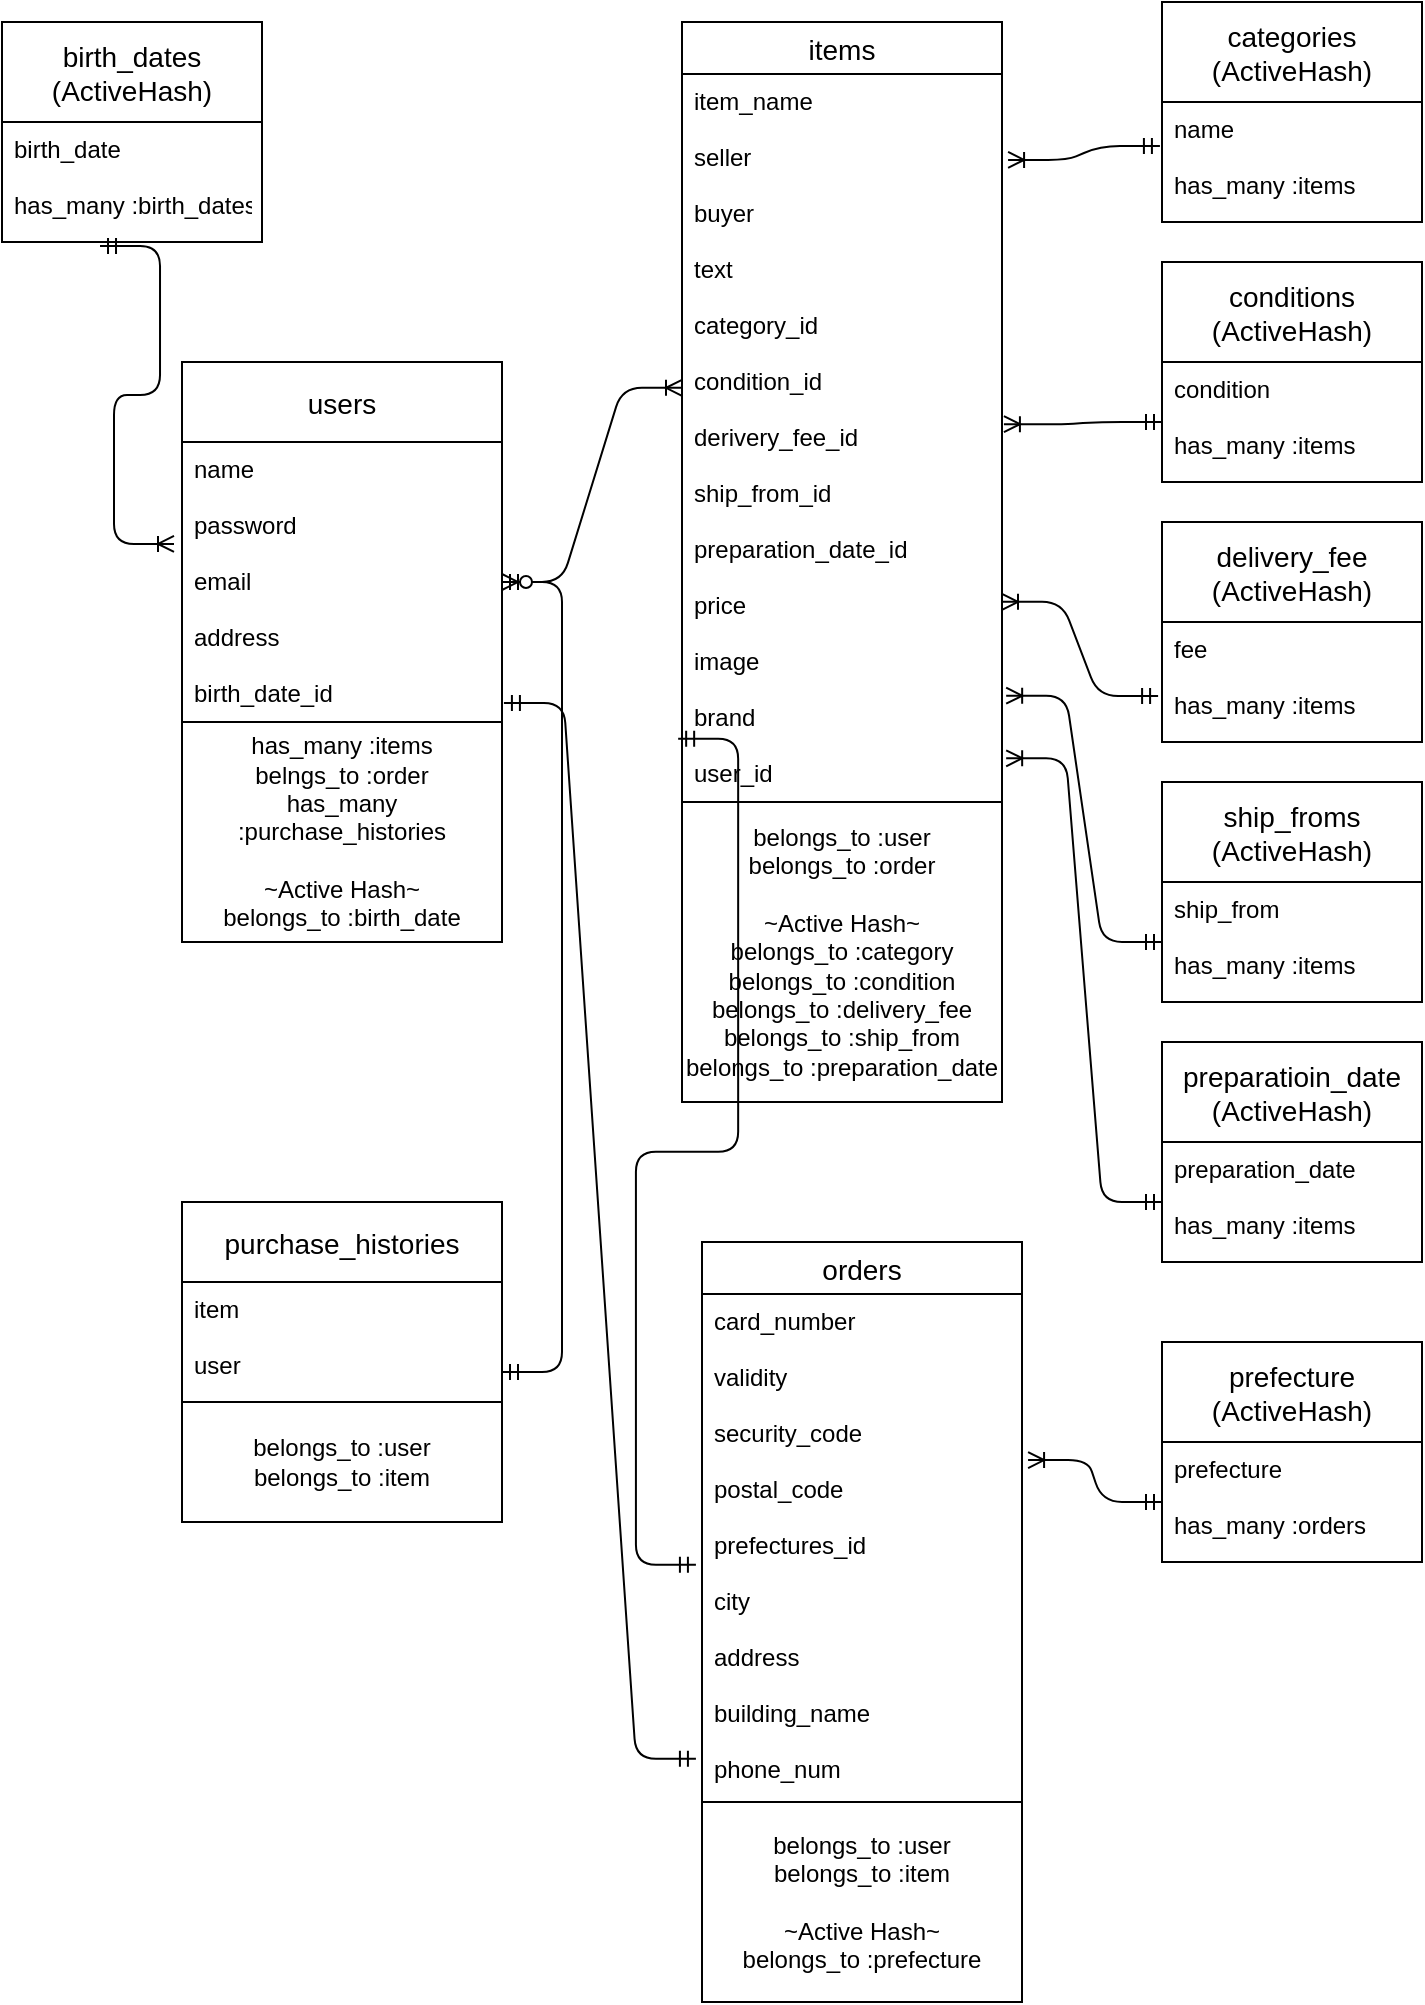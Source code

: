 <mxfile>
    <diagram id="REbtkltuEE52UCZA4KB4" name="ページ1">
        <mxGraphModel dx="761" dy="680" grid="1" gridSize="10" guides="1" tooltips="1" connect="1" arrows="1" fold="1" page="1" pageScale="1" pageWidth="827" pageHeight="1169" math="0" shadow="0">
            <root>
                <mxCell id="0"/>
                <mxCell id="1" parent="0"/>
                <mxCell id="2" value="birth_dates&#10;(ActiveHash)" style="swimlane;fontStyle=0;childLayout=stackLayout;horizontal=1;startSize=50;horizontalStack=0;resizeParent=1;resizeParentMax=0;resizeLast=0;collapsible=1;marginBottom=0;align=center;fontSize=14;" parent="1" vertex="1">
                    <mxGeometry x="10" y="50" width="130" height="110" as="geometry">
                        <mxRectangle x="10" y="50" width="110" height="40" as="alternateBounds"/>
                    </mxGeometry>
                </mxCell>
                <mxCell id="3" value="birth_date&#10;&#10;has_many :birth_dates&#10;" style="text;strokeColor=none;fillColor=none;spacingLeft=4;spacingRight=4;overflow=hidden;rotatable=0;points=[[0,0.5],[1,0.5]];portConstraint=eastwest;fontSize=12;" parent="2" vertex="1">
                    <mxGeometry y="50" width="130" height="60" as="geometry"/>
                </mxCell>
                <mxCell id="6" value="users" style="swimlane;fontStyle=0;childLayout=stackLayout;horizontal=1;startSize=40;horizontalStack=0;resizeParent=1;resizeParentMax=0;resizeLast=0;collapsible=1;marginBottom=0;align=center;fontSize=14;" parent="1" vertex="1">
                    <mxGeometry x="100" y="220" width="160" height="180" as="geometry"/>
                </mxCell>
                <mxCell id="7" value="name&#10;&#10;password&#10;&#10;email&#10;&#10;address&#10;&#10;birth_date_id&#10;" style="text;strokeColor=none;fillColor=none;spacingLeft=4;spacingRight=4;overflow=hidden;rotatable=0;points=[[0,0.5],[1,0.5]];portConstraint=eastwest;fontSize=12;" parent="6" vertex="1">
                    <mxGeometry y="40" width="160" height="140" as="geometry"/>
                </mxCell>
                <mxCell id="10" value="has_many :items&lt;br&gt;belngs_to :order&lt;br&gt;has_many :purchase_histories&lt;br&gt;&lt;br&gt;~Active Hash~&lt;br&gt;belongs_to :birth_date" style="whiteSpace=wrap;html=1;align=center;" parent="1" vertex="1">
                    <mxGeometry x="100" y="400" width="160" height="110" as="geometry"/>
                </mxCell>
                <mxCell id="11" value="items" style="swimlane;fontStyle=0;childLayout=stackLayout;horizontal=1;startSize=26;horizontalStack=0;resizeParent=1;resizeParentMax=0;resizeLast=0;collapsible=1;marginBottom=0;align=center;fontSize=14;" parent="1" vertex="1">
                    <mxGeometry x="350" y="50" width="160" height="390" as="geometry"/>
                </mxCell>
                <mxCell id="12" value="item_name&#10;&#10;seller&#10;&#10;buyer&#10;&#10;text&#10;&#10;category_id&#10;&#10;condition_id&#10;&#10;derivery_fee_id&#10;&#10;ship_from_id&#10;&#10;preparation_date_id&#10;&#10;price&#10;&#10;image&#10;&#10;brand&#10;&#10;user_id&#10;" style="text;strokeColor=none;fillColor=none;spacingLeft=4;spacingRight=4;overflow=hidden;rotatable=0;points=[[0,0.5],[1,0.5]];portConstraint=eastwest;fontSize=12;" parent="11" vertex="1">
                    <mxGeometry y="26" width="160" height="364" as="geometry"/>
                </mxCell>
                <mxCell id="15" value="belongs_to :user&lt;br&gt;belongs_to :order&lt;br&gt;&lt;br&gt;~Active Hash~&lt;br&gt;belongs_to :category&lt;br&gt;belongs_to :condition&lt;br&gt;belongs_to :delivery_fee&lt;br&gt;belongs_to :ship_from&lt;br&gt;belongs_to :preparation_date" style="whiteSpace=wrap;html=1;align=center;" parent="1" vertex="1">
                    <mxGeometry x="350" y="440" width="160" height="150" as="geometry"/>
                </mxCell>
                <mxCell id="16" value="categories&#10;(ActiveHash)" style="swimlane;fontStyle=0;childLayout=stackLayout;horizontal=1;startSize=50;horizontalStack=0;resizeParent=1;resizeParentMax=0;resizeLast=0;collapsible=1;marginBottom=0;align=center;fontSize=14;" parent="1" vertex="1">
                    <mxGeometry x="590" y="40" width="130" height="110" as="geometry">
                        <mxRectangle x="10" y="50" width="110" height="40" as="alternateBounds"/>
                    </mxGeometry>
                </mxCell>
                <mxCell id="17" value="name&#10;&#10;has_many :items&#10;" style="text;strokeColor=none;fillColor=none;spacingLeft=4;spacingRight=4;overflow=hidden;rotatable=0;points=[[0,0.5],[1,0.5]];portConstraint=eastwest;fontSize=12;" parent="16" vertex="1">
                    <mxGeometry y="50" width="130" height="60" as="geometry"/>
                </mxCell>
                <mxCell id="18" value="conditions&#10;(ActiveHash)" style="swimlane;fontStyle=0;childLayout=stackLayout;horizontal=1;startSize=50;horizontalStack=0;resizeParent=1;resizeParentMax=0;resizeLast=0;collapsible=1;marginBottom=0;align=center;fontSize=14;" parent="1" vertex="1">
                    <mxGeometry x="590" y="170" width="130" height="110" as="geometry">
                        <mxRectangle x="10" y="50" width="110" height="40" as="alternateBounds"/>
                    </mxGeometry>
                </mxCell>
                <mxCell id="19" value="condition&#10;&#10;has_many :items&#10;" style="text;strokeColor=none;fillColor=none;spacingLeft=4;spacingRight=4;overflow=hidden;rotatable=0;points=[[0,0.5],[1,0.5]];portConstraint=eastwest;fontSize=12;" parent="18" vertex="1">
                    <mxGeometry y="50" width="130" height="60" as="geometry"/>
                </mxCell>
                <mxCell id="20" value="delivery_fee&#10;(ActiveHash)" style="swimlane;fontStyle=0;childLayout=stackLayout;horizontal=1;startSize=50;horizontalStack=0;resizeParent=1;resizeParentMax=0;resizeLast=0;collapsible=1;marginBottom=0;align=center;fontSize=14;" parent="1" vertex="1">
                    <mxGeometry x="590" y="300" width="130" height="110" as="geometry">
                        <mxRectangle x="10" y="50" width="110" height="40" as="alternateBounds"/>
                    </mxGeometry>
                </mxCell>
                <mxCell id="21" value="fee&#10;&#10;has_many :items&#10;" style="text;strokeColor=none;fillColor=none;spacingLeft=4;spacingRight=4;overflow=hidden;rotatable=0;points=[[0,0.5],[1,0.5]];portConstraint=eastwest;fontSize=12;" parent="20" vertex="1">
                    <mxGeometry y="50" width="130" height="60" as="geometry"/>
                </mxCell>
                <mxCell id="22" value="ship_froms&#10;(ActiveHash)" style="swimlane;fontStyle=0;childLayout=stackLayout;horizontal=1;startSize=50;horizontalStack=0;resizeParent=1;resizeParentMax=0;resizeLast=0;collapsible=1;marginBottom=0;align=center;fontSize=14;" parent="1" vertex="1">
                    <mxGeometry x="590" y="430" width="130" height="110" as="geometry">
                        <mxRectangle x="10" y="50" width="110" height="40" as="alternateBounds"/>
                    </mxGeometry>
                </mxCell>
                <mxCell id="23" value="ship_from&#10;&#10;has_many :items&#10;" style="text;strokeColor=none;fillColor=none;spacingLeft=4;spacingRight=4;overflow=hidden;rotatable=0;points=[[0,0.5],[1,0.5]];portConstraint=eastwest;fontSize=12;" parent="22" vertex="1">
                    <mxGeometry y="50" width="130" height="60" as="geometry"/>
                </mxCell>
                <mxCell id="24" value="preparatioin_date&#10;(ActiveHash)" style="swimlane;fontStyle=0;childLayout=stackLayout;horizontal=1;startSize=50;horizontalStack=0;resizeParent=1;resizeParentMax=0;resizeLast=0;collapsible=1;marginBottom=0;align=center;fontSize=14;" parent="1" vertex="1">
                    <mxGeometry x="590" y="560" width="130" height="110" as="geometry">
                        <mxRectangle x="10" y="50" width="110" height="40" as="alternateBounds"/>
                    </mxGeometry>
                </mxCell>
                <mxCell id="25" value="preparation_date&#10;&#10;has_many :items&#10;" style="text;strokeColor=none;fillColor=none;spacingLeft=4;spacingRight=4;overflow=hidden;rotatable=0;points=[[0,0.5],[1,0.5]];portConstraint=eastwest;fontSize=12;" parent="24" vertex="1">
                    <mxGeometry y="50" width="130" height="60" as="geometry"/>
                </mxCell>
                <mxCell id="27" value="" style="edgeStyle=entityRelationEdgeStyle;fontSize=12;html=1;endArrow=ERoneToMany;startArrow=ERmandOne;exitX=0.377;exitY=1.033;exitDx=0;exitDy=0;exitPerimeter=0;entryX=-0.025;entryY=0.364;entryDx=0;entryDy=0;entryPerimeter=0;" parent="1" source="3" target="7" edge="1">
                    <mxGeometry width="100" height="100" relative="1" as="geometry">
                        <mxPoint x="70" y="250" as="sourcePoint"/>
                        <mxPoint x="170" y="150" as="targetPoint"/>
                    </mxGeometry>
                </mxCell>
                <mxCell id="28" value="" style="edgeStyle=entityRelationEdgeStyle;fontSize=12;html=1;endArrow=ERoneToMany;startArrow=ERmandOne;exitX=1;exitY=0.5;exitDx=0;exitDy=0;entryX=0;entryY=0.431;entryDx=0;entryDy=0;entryPerimeter=0;" parent="1" source="7" target="12" edge="1">
                    <mxGeometry width="100" height="100" relative="1" as="geometry">
                        <mxPoint x="223.01" y="160.0" as="sourcePoint"/>
                        <mxPoint x="280" y="308.98" as="targetPoint"/>
                    </mxGeometry>
                </mxCell>
                <mxCell id="29" value="" style="edgeStyle=entityRelationEdgeStyle;fontSize=12;html=1;endArrow=ERoneToMany;startArrow=ERmandOne;exitX=-0.008;exitY=0.367;exitDx=0;exitDy=0;entryX=1.019;entryY=0.118;entryDx=0;entryDy=0;entryPerimeter=0;exitPerimeter=0;" parent="1" source="17" target="12" edge="1">
                    <mxGeometry width="100" height="100" relative="1" as="geometry">
                        <mxPoint x="490" y="280" as="sourcePoint"/>
                        <mxPoint x="560" y="182.884" as="targetPoint"/>
                    </mxGeometry>
                </mxCell>
                <mxCell id="30" value="" style="edgeStyle=entityRelationEdgeStyle;fontSize=12;html=1;endArrow=ERoneToMany;startArrow=ERmandOne;entryX=1.006;entryY=0.481;entryDx=0;entryDy=0;entryPerimeter=0;exitX=0;exitY=0.5;exitDx=0;exitDy=0;" parent="1" source="19" target="12" edge="1">
                    <mxGeometry width="100" height="100" relative="1" as="geometry">
                        <mxPoint x="540" y="190" as="sourcePoint"/>
                        <mxPoint x="510.0" y="216.932" as="targetPoint"/>
                    </mxGeometry>
                </mxCell>
                <mxCell id="31" value="" style="edgeStyle=entityRelationEdgeStyle;fontSize=12;html=1;endArrow=ERoneToMany;startArrow=ERmandOne;exitX=-0.015;exitY=0.617;exitDx=0;exitDy=0;entryX=1;entryY=0.725;entryDx=0;entryDy=0;entryPerimeter=0;exitPerimeter=0;" parent="1" source="21" target="12" edge="1">
                    <mxGeometry width="100" height="100" relative="1" as="geometry">
                        <mxPoint x="535.92" y="380" as="sourcePoint"/>
                        <mxPoint x="460.0" y="386.932" as="targetPoint"/>
                    </mxGeometry>
                </mxCell>
                <mxCell id="32" value="" style="edgeStyle=entityRelationEdgeStyle;fontSize=12;html=1;endArrow=ERoneToMany;startArrow=ERmandOne;exitX=0;exitY=0.5;exitDx=0;exitDy=0;entryX=1.013;entryY=0.854;entryDx=0;entryDy=0;entryPerimeter=0;" parent="1" source="23" target="12" edge="1">
                    <mxGeometry width="100" height="100" relative="1" as="geometry">
                        <mxPoint x="535.92" y="560" as="sourcePoint"/>
                        <mxPoint x="460.0" y="566.932" as="targetPoint"/>
                    </mxGeometry>
                </mxCell>
                <mxCell id="33" value="" style="edgeStyle=entityRelationEdgeStyle;fontSize=12;html=1;endArrow=ERoneToMany;startArrow=ERmandOne;exitX=0;exitY=0.5;exitDx=0;exitDy=0;entryX=1.013;entryY=0.94;entryDx=0;entryDy=0;entryPerimeter=0;" parent="1" source="25" target="12" edge="1">
                    <mxGeometry width="100" height="100" relative="1" as="geometry">
                        <mxPoint x="485.92" y="620" as="sourcePoint"/>
                        <mxPoint x="410" y="626.932" as="targetPoint"/>
                    </mxGeometry>
                </mxCell>
                <mxCell id="34" value="orders" style="swimlane;fontStyle=0;childLayout=stackLayout;horizontal=1;startSize=26;horizontalStack=0;resizeParent=1;resizeParentMax=0;resizeLast=0;collapsible=1;marginBottom=0;align=center;fontSize=14;" vertex="1" parent="1">
                    <mxGeometry x="360" y="660" width="160" height="280" as="geometry"/>
                </mxCell>
                <mxCell id="35" value="card_number &#10;&#10;validity&#10;&#10;security_code&#10;&#10;postal_code&#10;&#10;prefectures_id&#10;&#10;city&#10;&#10;address&#10;&#10;building_name&#10;&#10;phone_num" style="text;strokeColor=none;fillColor=none;spacingLeft=4;spacingRight=4;overflow=hidden;rotatable=0;points=[[0,0.5],[1,0.5]];portConstraint=eastwest;fontSize=12;" vertex="1" parent="34">
                    <mxGeometry y="26" width="160" height="254" as="geometry"/>
                </mxCell>
                <mxCell id="38" value="prefecture&#10;(ActiveHash)" style="swimlane;fontStyle=0;childLayout=stackLayout;horizontal=1;startSize=50;horizontalStack=0;resizeParent=1;resizeParentMax=0;resizeLast=0;collapsible=1;marginBottom=0;align=center;fontSize=14;" vertex="1" parent="1">
                    <mxGeometry x="590" y="710" width="130" height="110" as="geometry">
                        <mxRectangle x="10" y="50" width="110" height="40" as="alternateBounds"/>
                    </mxGeometry>
                </mxCell>
                <mxCell id="39" value="prefecture&#10;&#10;has_many :orders&#10;" style="text;strokeColor=none;fillColor=none;spacingLeft=4;spacingRight=4;overflow=hidden;rotatable=0;points=[[0,0.5],[1,0.5]];portConstraint=eastwest;fontSize=12;" vertex="1" parent="38">
                    <mxGeometry y="50" width="130" height="60" as="geometry"/>
                </mxCell>
                <mxCell id="40" value="" style="edgeStyle=entityRelationEdgeStyle;fontSize=12;html=1;endArrow=ERoneToMany;startArrow=ERmandOne;exitX=0;exitY=0.5;exitDx=0;exitDy=0;entryX=1.019;entryY=0.327;entryDx=0;entryDy=0;entryPerimeter=0;" edge="1" parent="1" source="39" target="35">
                    <mxGeometry width="100" height="100" relative="1" as="geometry">
                        <mxPoint x="547.92" y="781.84" as="sourcePoint"/>
                        <mxPoint x="470.0" y="560.0" as="targetPoint"/>
                    </mxGeometry>
                </mxCell>
                <mxCell id="41" value="belongs_to :user&lt;br&gt;belongs_to :item&lt;br&gt;&lt;br&gt;~Active Hash~&lt;br&gt;belongs_to :prefecture" style="whiteSpace=wrap;html=1;align=center;" vertex="1" parent="1">
                    <mxGeometry x="360" y="940" width="160" height="100" as="geometry"/>
                </mxCell>
                <mxCell id="42" value="purchase_histories" style="swimlane;fontStyle=0;childLayout=stackLayout;horizontal=1;startSize=40;horizontalStack=0;resizeParent=1;resizeParentMax=0;resizeLast=0;collapsible=1;marginBottom=0;align=center;fontSize=14;" vertex="1" parent="1">
                    <mxGeometry x="100" y="640" width="160" height="100" as="geometry"/>
                </mxCell>
                <mxCell id="43" value="item&#10;&#10;user" style="text;strokeColor=none;fillColor=none;spacingLeft=4;spacingRight=4;overflow=hidden;rotatable=0;points=[[0,0.5],[1,0.5]];portConstraint=eastwest;fontSize=12;" vertex="1" parent="42">
                    <mxGeometry y="40" width="160" height="60" as="geometry"/>
                </mxCell>
                <mxCell id="44" value="belongs_to :user&lt;br&gt;belongs_to :item" style="whiteSpace=wrap;html=1;align=center;" vertex="1" parent="1">
                    <mxGeometry x="100" y="740" width="160" height="60" as="geometry"/>
                </mxCell>
                <mxCell id="47" value="" style="edgeStyle=entityRelationEdgeStyle;fontSize=12;html=1;endArrow=ERmandOne;startArrow=ERmandOne;exitX=-0.019;exitY=0.533;exitDx=0;exitDy=0;exitPerimeter=0;entryX=-0.012;entryY=0.913;entryDx=0;entryDy=0;entryPerimeter=0;" edge="1" parent="1" source="35" target="12">
                    <mxGeometry width="100" height="100" relative="1" as="geometry">
                        <mxPoint x="340" y="740" as="sourcePoint"/>
                        <mxPoint x="440" y="640" as="targetPoint"/>
                    </mxGeometry>
                </mxCell>
                <mxCell id="48" value="" style="edgeStyle=entityRelationEdgeStyle;fontSize=12;html=1;endArrow=ERmandOne;startArrow=ERmandOne;exitX=-0.019;exitY=0.915;exitDx=0;exitDy=0;exitPerimeter=0;entryX=1.006;entryY=0.932;entryDx=0;entryDy=0;entryPerimeter=0;" edge="1" parent="1" source="35" target="7">
                    <mxGeometry width="100" height="100" relative="1" as="geometry">
                        <mxPoint x="330" y="910" as="sourcePoint"/>
                        <mxPoint x="450" y="820" as="targetPoint"/>
                    </mxGeometry>
                </mxCell>
                <mxCell id="49" value="" style="edgeStyle=entityRelationEdgeStyle;fontSize=12;html=1;endArrow=ERzeroToMany;startArrow=ERmandOne;exitX=1;exitY=0.75;exitDx=0;exitDy=0;exitPerimeter=0;entryX=1;entryY=0.5;entryDx=0;entryDy=0;" edge="1" parent="1" source="43" target="7">
                    <mxGeometry width="100" height="100" relative="1" as="geometry">
                        <mxPoint x="400" y="560" as="sourcePoint"/>
                        <mxPoint x="500" y="460" as="targetPoint"/>
                    </mxGeometry>
                </mxCell>
            </root>
        </mxGraphModel>
    </diagram>
</mxfile>